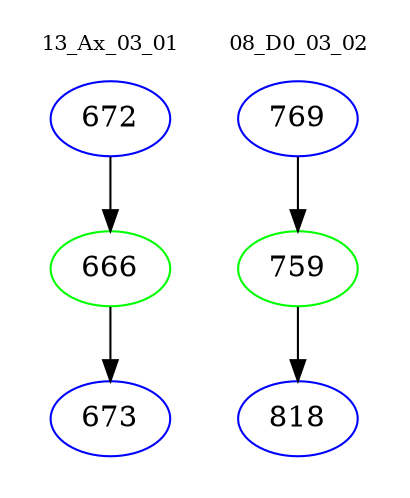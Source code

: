digraph{
subgraph cluster_0 {
color = white
label = "13_Ax_03_01";
fontsize=10;
T0_672 [label="672", color="blue"]
T0_672 -> T0_666 [color="black"]
T0_666 [label="666", color="green"]
T0_666 -> T0_673 [color="black"]
T0_673 [label="673", color="blue"]
}
subgraph cluster_1 {
color = white
label = "08_D0_03_02";
fontsize=10;
T1_769 [label="769", color="blue"]
T1_769 -> T1_759 [color="black"]
T1_759 [label="759", color="green"]
T1_759 -> T1_818 [color="black"]
T1_818 [label="818", color="blue"]
}
}
